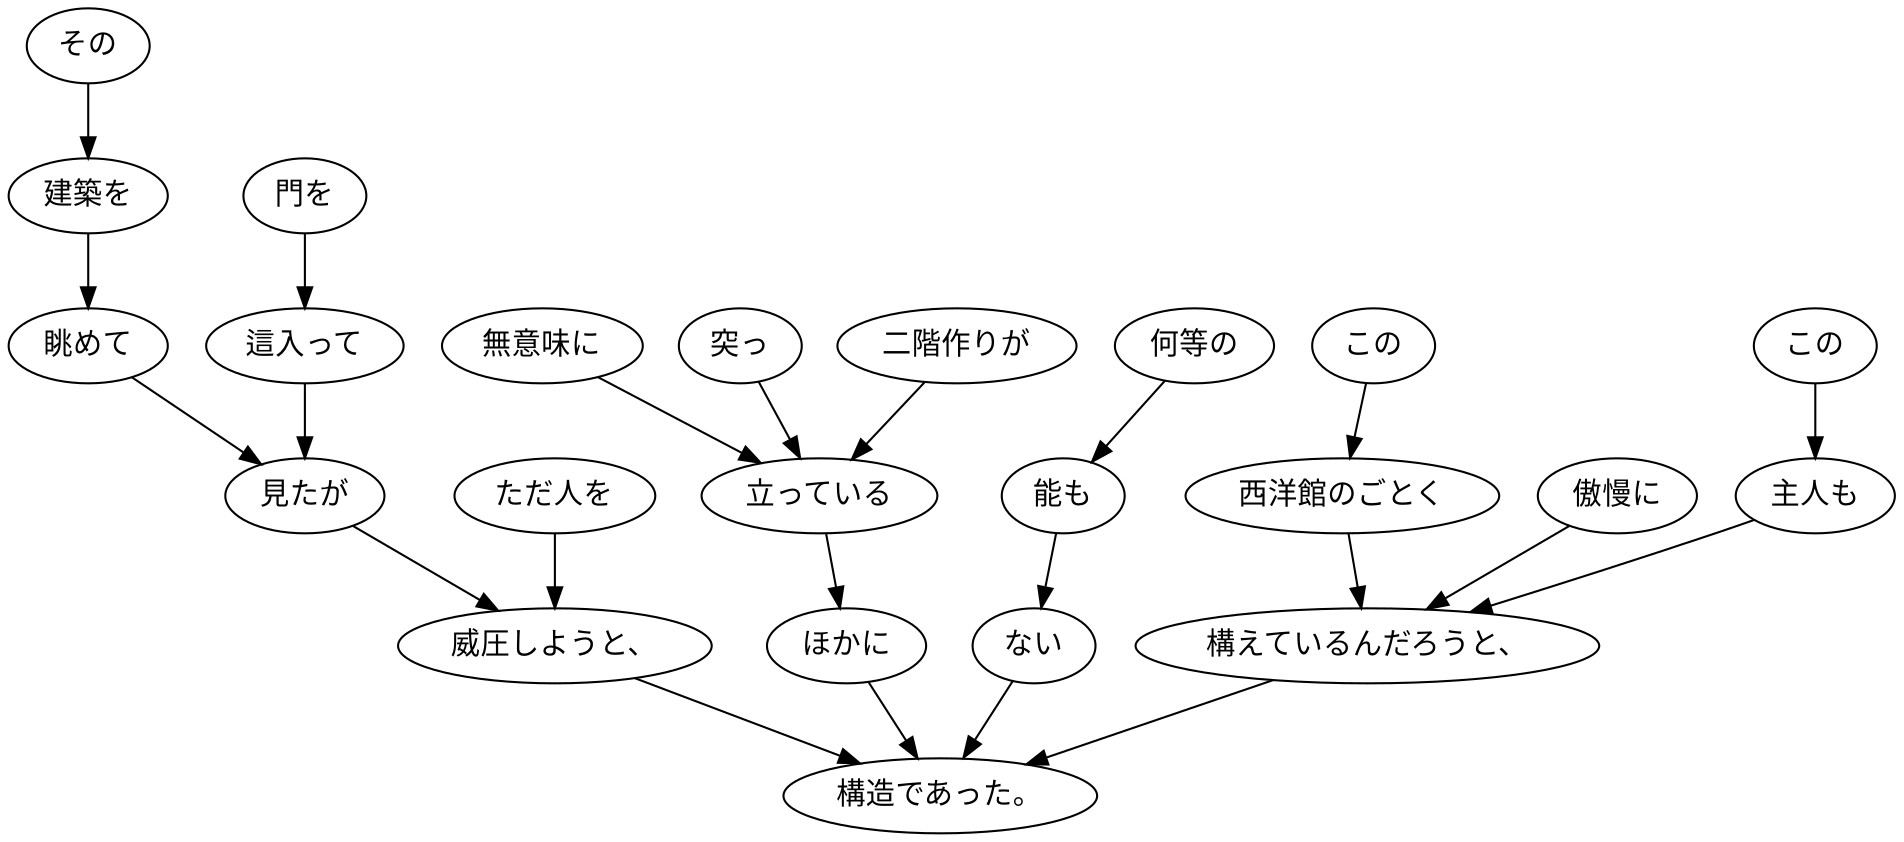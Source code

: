 digraph graph1816 {
	node0 [label="この"];
	node1 [label="主人も"];
	node2 [label="この"];
	node3 [label="西洋館のごとく"];
	node4 [label="傲慢に"];
	node5 [label="構えているんだろうと、"];
	node6 [label="門を"];
	node7 [label="這入って"];
	node8 [label="その"];
	node9 [label="建築を"];
	node10 [label="眺めて"];
	node11 [label="見たが"];
	node12 [label="ただ人を"];
	node13 [label="威圧しようと、"];
	node14 [label="二階作りが"];
	node15 [label="無意味に"];
	node16 [label="突っ"];
	node17 [label="立っている"];
	node18 [label="ほかに"];
	node19 [label="何等の"];
	node20 [label="能も"];
	node21 [label="ない"];
	node22 [label="構造であった。"];
	node0 -> node1;
	node1 -> node5;
	node2 -> node3;
	node3 -> node5;
	node4 -> node5;
	node5 -> node22;
	node6 -> node7;
	node7 -> node11;
	node8 -> node9;
	node9 -> node10;
	node10 -> node11;
	node11 -> node13;
	node12 -> node13;
	node13 -> node22;
	node14 -> node17;
	node15 -> node17;
	node16 -> node17;
	node17 -> node18;
	node18 -> node22;
	node19 -> node20;
	node20 -> node21;
	node21 -> node22;
}
